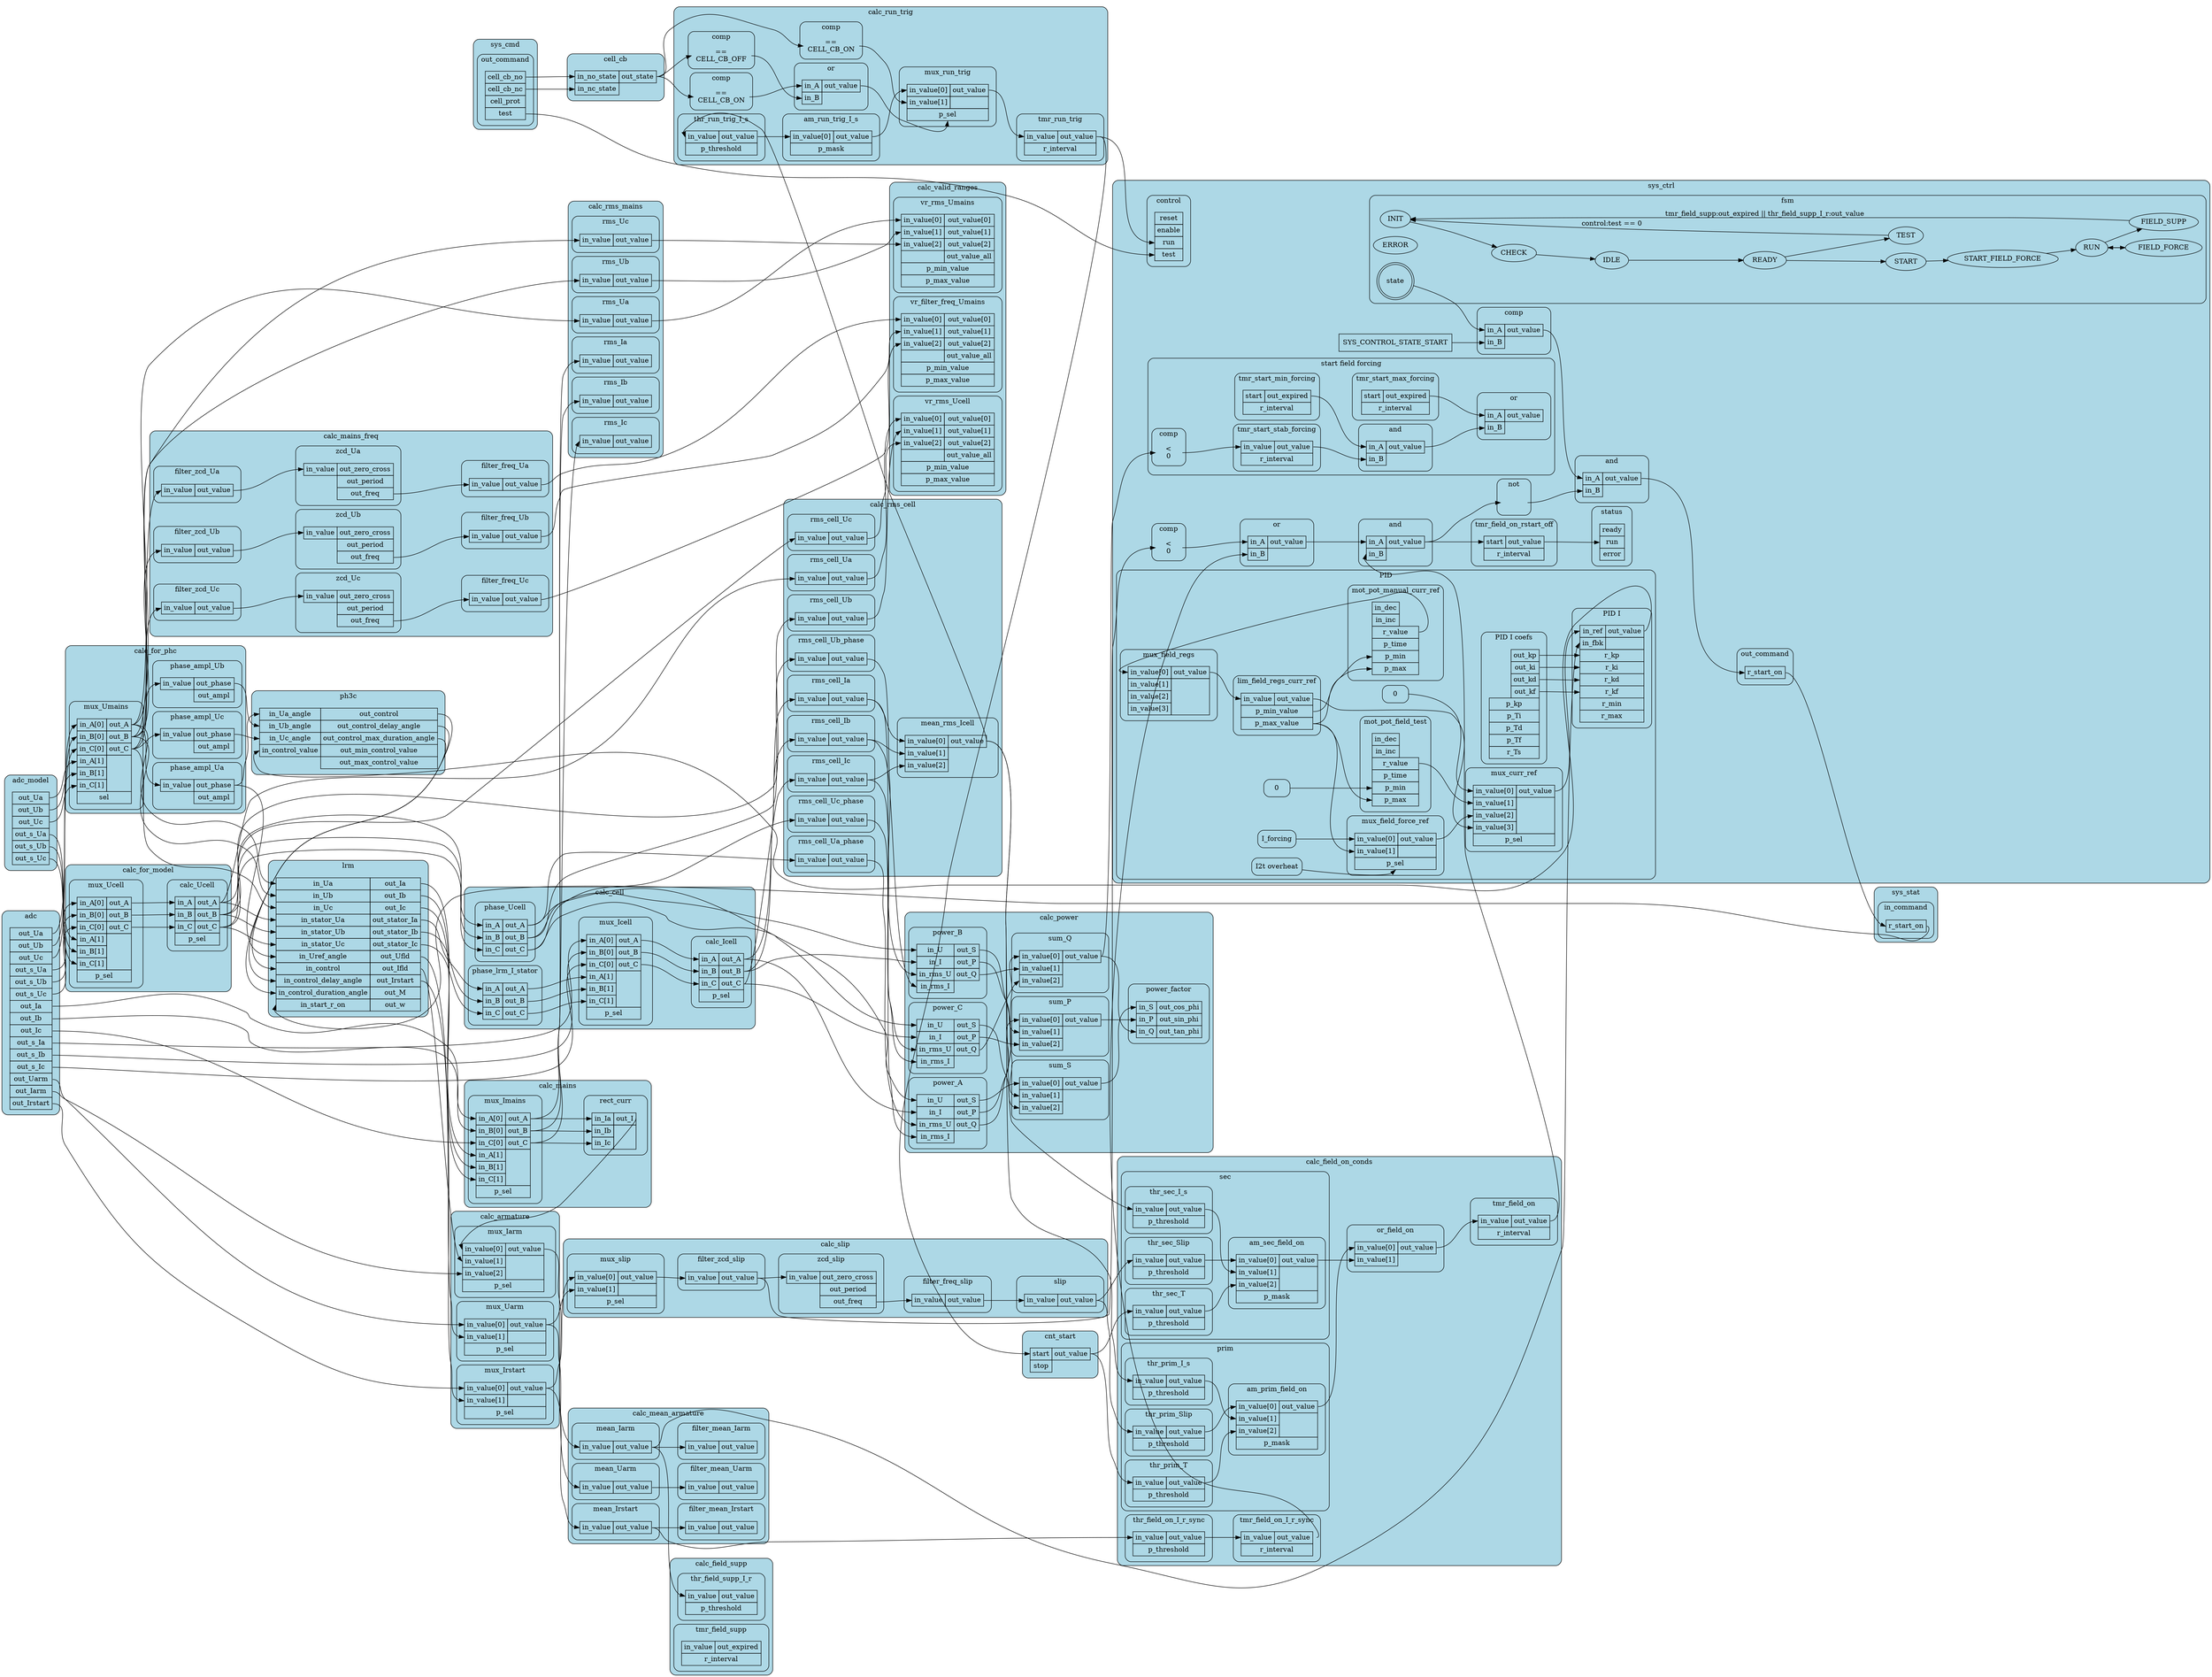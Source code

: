 digraph Main {

    rankdir = LR;
    style = "filled, rounded";
    fillcolor = lightblue;
    color = black;
    bgcolor = white;
    layout = dot;#dot;#osage;
    splines = spline;
    #cluster = false;
    #overlap = "prism";
    #pad = 0.5;
    #nodesep = 1;
    #ranksep = 2;
    packmode = "cluster";
    pack = true;
    remincross = true;
    #ratio = "auto"; #"compress";
    #size = "1,1"
    #page = "1,1"
    #concentrate = true;
    #mclimit = 5;#1.0
    #minlen = 1;
    #nslimit = 10;
    #orderint = "in"
    #remincross = false; #true
    #searchsize = 30; #30;
    #voro_margin = 0.01; #0.01
    

    node [shape=rectangle];
    edge []

    subgraph cluster_ph3c {
        label = "ph3c";
        node [shape = plaintext]
        ph3c [label = <
            <table border="0" cellborder="1" cellspacing="0" cellpadding="4">
            <tr><td port="in_Ua_angle">in_Ua_angle</td><td port="out_control">out_control</td></tr>
            <tr><td port="in_Ub_angle">in_Ub_angle</td><td port="out_control_delay_angle">out_control_delay_angle</td></tr>
            <tr><td port="in_Uc_angle">in_Uc_angle</td><td port="out_control_max_duration_angle">out_control_max_duration_angle</td></tr>
            <tr><td port="in_control_value">in_control_value</td><td port="out_min_control_value">out_min_control_value</td></tr>
            <tr><td port="" border="0"></td><td port="out_max_control_value">out_max_control_value</td></tr>
            </table>
        >];
    }

    subgraph cluster_adc {
        label = "adc";
        node [shape = plaintext];
        adc [label = <
            <table border="0" cellborder="1" cellspacing="0" cellpadding="4">
            <tr><td port="out_Ua">out_Ua</td></tr>
            <tr><td port="out_Ub">out_Ub</td></tr>
            <tr><td port="out_Uc">out_Uc</td></tr>
            <tr><td port="out_s_Ua">out_s_Ua</td></tr>
            <tr><td port="out_s_Ub">out_s_Ub</td></tr>
            <tr><td port="out_s_Uc">out_s_Uc</td></tr>
            <tr><td port="out_Ia">out_Ia</td></tr>
            <tr><td port="out_Ib">out_Ib</td></tr>
            <tr><td port="out_Ic">out_Ic</td></tr>
            <tr><td port="out_s_Ia">out_s_Ia</td></tr>
            <tr><td port="out_s_Ib">out_s_Ib</td></tr>
            <tr><td port="out_s_Ic">out_s_Ic</td></tr>
            <tr><td port="out_Uarm">out_Uarm</td></tr>
            <tr><td port="out_Iarm">out_Iarm</td></tr>
            <tr><td port="out_Irstart">out_Irstart</td></tr>
            </table>
        >];
    }

    subgraph cluster_adc_model {
        label = "adc_model";
        node [shape = plaintext];
        adc_model [label = <
            <table border="0" cellborder="1" cellspacing="0" cellpadding="4">
            <tr><td port="out_Ua">out_Ua</td></tr>
            <tr><td port="out_Ub">out_Ub</td></tr>
            <tr><td port="out_Uc">out_Uc</td></tr>
            <tr><td port="out_s_Ua">out_s_Ua</td></tr>
            <tr><td port="out_s_Ub">out_s_Ub</td></tr>
            <tr><td port="out_s_Uc">out_s_Uc</td></tr>
            </table>
        >];
    }

    subgraph cluster_lrm {
        label = "lrm";
        node [shape = plaintext];
        lrm [label = <
            <table border="0" cellborder="1" cellspacing="0" cellpadding="4">
            <tr><td port="in_Ua">in_Ua</td><td port="out_Ia">out_Ia</td></tr>
            <tr><td port="in_Ub">in_Ub</td><td port="out_Ib">out_Ib</td></tr>
            <tr><td port="in_Uc">in_Uc</td><td port="out_Ic">out_Ic</td></tr>
            <tr><td port="in_stator_Ua">in_stator_Ua</td><td port="out_stator_Ia">out_stator_Ia</td></tr>
            <tr><td port="in_stator_Ub">in_stator_Ub</td><td port="out_stator_Ib">out_stator_Ib</td></tr>
            <tr><td port="in_stator_Uc">in_stator_Uc</td><td port="out_stator_Ic">out_stator_Ic</td></tr>
            <tr><td port="in_Uref_angle">in_Uref_angle</td><td port="out_Ufld">out_Ufld</td></tr>
            <tr><td port="in_control">in_control</td><td port="out_Ifld">out_Ifld</td></tr>
            <tr><td port="in_control_delay_angle">in_control_delay_angle</td><td port="out_Irstart">out_Irstart</td></tr>
            <tr><td port="in_control_duration_angle">in_control_duration_angle</td><td port="out_M">out_M</td></tr>
            <tr><td port="in_start_r_on">in_start_r_on</td><td port="out_w">out_w</td></tr>
            </table>
        >];
    }

    subgraph cluster_for_phc{
        label = "calc_for_phc"

        subgraph cluster_mux_Umains {
            label = "mux_Umains";
            node [shape = plaintext];
            mux_Umains [label = <
                <table border="0" cellborder="1" cellspacing="0" cellpadding="4">
                <tr><td port="in_A0">in_A[0]</td><td port="out_A">out_A</td></tr>
                <tr><td port="in_B0">in_B[0]</td><td port="out_B">out_B</td></tr>
                <tr><td port="in_C0">in_C[0]</td><td port="out_C">out_C</td></tr>
                <tr><td port="in_A1">in_A[1]</td><td port="" border="1" rowspan="3"></td></tr>
                <tr><td port="in_B1">in_B[1]</td><td port="" border="0"></td></tr>
                <tr><td port="in_C1">in_C[1]</td><td port="" border="0"></td></tr>
                <tr><td port="p_sel" colspan="2">sel</td></tr>
                </table>
            >];
        }

        subgraph cluster_phase_ampl_Ua {
            label = "phase_ampl_Ua";
            node [shape = plaintext];
            phase_ampl_Ua [label = <
                <table border="0" cellborder="1" cellspacing="0" cellpadding="4">
                <tr><td port="in_value">in_value</td><td port="out_phase">out_phase</td></tr>
                <tr><td port="" border="0"></td><td port="out_ampl">out_ampl</td></tr>
                </table>
            >];
        }

        subgraph cluster_phase_ampl_Ub {
            label = "phase_ampl_Ub";
            node [shape = plaintext];
            phase_ampl_Ub [label = <
                <table border="0" cellborder="1" cellspacing="0" cellpadding="4">
                <tr><td port="in_value">in_value</td><td port="out_phase">out_phase</td></tr>
                <tr><td port="" border="0"></td><td port="out_ampl">out_ampl</td></tr>
                </table>
            >];
        }

        subgraph cluster_phase_ampl_Uc {
            label = "phase_ampl_Uc";
            node [shape = plaintext];
            phase_ampl_Uc [label = <
                <table border="0" cellborder="1" cellspacing="0" cellpadding="4">
                <tr><td port="in_value">in_value</td><td port="out_phase">out_phase</td></tr>
                <tr><td port="" border="0"></td><td port="out_ampl">out_ampl</td></tr>
                </table>
            >];
        }
    }

    subgraph cluster_calc_for_model {
        label = "calc_for_model"
        
        subgraph cluster_mux_Ucell {
            label = "mux_Ucell";
            node [shape = plaintext];
            mux_Ucell [label = <
                <table border="0" cellborder="1" cellspacing="0" cellpadding="4">
                <tr><td port="in_A0">in_A[0]</td><td port="out_A">out_A</td></tr>
                <tr><td port="in_B0">in_B[0]</td><td port="out_B">out_B</td></tr>
                <tr><td port="in_C0">in_C[0]</td><td port="out_C">out_C</td></tr>
                <tr><td port="in_A1">in_A[1]</td><td port="" border="1" rowspan="3"></td></tr>
                <tr><td port="in_B1">in_B[1]</td><td port="" border="0"></td></tr>
                <tr><td port="in_C1">in_C[1]</td><td port="" border="0"></td></tr>
                <tr><td port="p_sel" colspan="2">p_sel</td></tr>
                </table>
            >];
        }

        subgraph cluster_calc_Ucell {
            label = "calc_Ucell";
            node [shape = plaintext];
            calc_Ucell [label = <
                <table border="0" cellborder="1" cellspacing="0" cellpadding="4">
                <tr><td port="in_A">in_A</td><td port="out_A">out_A</td></tr>
                <tr><td port="in_B">in_B</td><td port="out_B">out_B</td></tr>
                <tr><td port="in_C">in_C</td><td port="out_C">out_C</td></tr>
                <tr><td port="p_sel" colspan="2">p_sel</td></tr>
                </table>
            >];
        }
    }

    subgraph cluster_calc_mains {
        label = "calc_mains"

        subgraph cluster_mux_Imains {
            label = "mux_Imains";
            node [shape = plaintext];
            mux_Imains [label = <
                <table border="0" cellborder="1" cellspacing="0" cellpadding="4">
                <tr><td port="in_A0">in_A[0]</td><td port="out_A">out_A</td></tr>
                <tr><td port="in_B0">in_B[0]</td><td port="out_B">out_B</td></tr>
                <tr><td port="in_C0">in_C[0]</td><td port="out_C">out_C</td></tr>
                <tr><td port="in_A1">in_A[1]</td><td port="" border="1" rowspan="3"></td></tr>
                <tr><td port="in_B1">in_B[1]</td><td port="" border="0"></td></tr>
                <tr><td port="in_C1">in_C[1]</td><td port="" border="0"></td></tr>
                <tr><td port="p_sel" colspan="2">p_sel</td></tr>
                </table>
            >];
        }

        subgraph cluster_rect_curr {
            label = "rect_curr";
            node [shape = plaintext];
            rect_curr [label = <
                <table border="0" cellborder="1" cellspacing="0" cellpadding="4">
                <tr><td port="in_Ia">in_Ia</td><td port="out_I">out_I</td></tr>
                <tr><td port="in_Ib">in_Ib</td><td port="" border="1" rowspan="2"></td></tr>
                <tr><td port="in_Ic">in_Ic</td><td port="" border="0"></td></tr>
                </table>
            >];
        }
    }

    subgraph cluster_calc_armature {
        label = "calc_armature"

        subgraph cluster_mux_Uarm {
            label = "mux_Uarm";
            node [shape = plaintext];
            mux_Uarm [label = <
                <table border="0" cellborder="1" cellspacing="0" cellpadding="4">
                <tr><td port="in_value0">in_value[0]</td><td port="out_value">out_value</td></tr>
                <tr><td port="in_value1">in_value[1]</td><td port="" border="1" rowspan="1"></td></tr>
                <tr><td port="p_sel" colspan="2">p_sel</td></tr>
                </table>
            >];
        }

        subgraph cluster_mux_Iarm {
            label = "mux_Iarm";
            node [shape = plaintext];
            mux_Iarm [label = <
                <table border="0" cellborder="1" cellspacing="0" cellpadding="4">
                <tr><td port="in_value0">in_value[0]</td><td port="out_value">out_value</td></tr>
                <tr><td port="in_value1">in_value[1]</td><td port="" border="1" rowspan="2"></td></tr>
                <tr><td port="in_value2">in_value[2]</td><td port="" border="0"></td></tr>
                <tr><td port="p_sel" colspan="2">p_sel</td></tr>
                </table>
            >];
        }

        subgraph cluster_mux_Irstart {
            label = "mux_Irstart";
            node [shape = plaintext];
            mux_Irstart [label = <
                <table border="0" cellborder="1" cellspacing="0" cellpadding="4">
                <tr><td port="in_value0">in_value[0]</td><td port="out_value">out_value</td></tr>
                <tr><td port="in_value1">in_value[1]</td><td port="" border="1" rowspan="1"></td></tr>
                <tr><td port="p_sel" colspan="2">p_sel</td></tr>
                </table>
            >];
        }
    }

    subgraph cluster_calc_cell {
        label = "calc_cell"

        subgraph cluster_mux_Icell {
            label = "mux_Icell";
            node [shape = plaintext];
            mux_Icell [label = <
                <table border="0" cellborder="1" cellspacing="0" cellpadding="4">
                <tr><td port="in_A0">in_A[0]</td><td port="out_A">out_A</td></tr>
                <tr><td port="in_B0">in_B[0]</td><td port="out_B">out_B</td></tr>
                <tr><td port="in_C0">in_C[0]</td><td port="out_C">out_C</td></tr>
                <tr><td port="in_A1">in_A[1]</td><td port="" border="1" rowspan="3"></td></tr>
                <tr><td port="in_B1">in_B[1]</td><td port="" border="0"></td></tr>
                <tr><td port="in_C1">in_C[1]</td><td port="" border="0"></td></tr>
                <tr><td port="p_sel" colspan="2">p_sel</td></tr>
                </table>
            >];
        }

        subgraph cluster_calc_Icell {
            label = "calc_Icell";
            node [shape = plaintext];
            calc_Icell [label = <
                <table border="0" cellborder="1" cellspacing="0" cellpadding="4">
                <tr><td port="in_A">in_A</td><td port="out_A">out_A</td></tr>
                <tr><td port="in_B">in_B</td><td port="out_B">out_B</td></tr>
                <tr><td port="in_C">in_C</td><td port="out_C">out_C</td></tr>
                <tr><td port="p_sel" colspan="2">p_sel</td></tr>
                </table>
            >];
        }

        subgraph cluster_phase_Ucell {
            label = "phase_Ucell";
            node [shape = plaintext];
            phase_Ucell [label = <
                <table border="0" cellborder="1" cellspacing="0" cellpadding="4">
                <tr><td port="in_A">in_A</td><td port="out_A">out_A</td></tr>
                <tr><td port="in_B">in_B</td><td port="out_B">out_B</td></tr>
                <tr><td port="in_C">in_C</td><td port="out_C">out_C</td></tr>
                </table>
            >];
        }

        subgraph cluster_phase_lrm_I_stator {
            label = "phase_lrm_I_stator";
            node [shape = plaintext];
            phase_lrm_I_stator [label = <
                <table border="0" cellborder="1" cellspacing="0" cellpadding="4">
                <tr><td port="in_A">in_A</td><td port="out_A">out_A</td></tr>
                <tr><td port="in_B">in_B</td><td port="out_B">out_B</td></tr>
                <tr><td port="in_C">in_C</td><td port="out_C">out_C</td></tr>
                </table>
            >];
        }
    }

    subgraph cluster_calc_mains_freq {
        label = "calc_mains_freq";

        subgraph cluster_filter_zcd_Ua {
            label = "filter_zcd_Ua";
            node [shape = plaintext];
            filter_zcd_Ua [label = <
                <table border="0" cellborder="1" cellspacing="0" cellpadding="4">
                <tr><td port="in_value">in_value</td><td port="out_value">out_value</td></tr>
                </table>
            >];
        }

        subgraph cluster_filter_zcd_Ub {
            label = "filter_zcd_Ub";
            node [shape = plaintext];
            filter_zcd_Ub [label = <
                <table border="0" cellborder="1" cellspacing="0" cellpadding="4">
                <tr><td port="in_value">in_value</td><td port="out_value">out_value</td></tr>
                </table>
            >];
        }

        subgraph cluster_filter_zcd_Uc {
            label = "filter_zcd_Uc";
            node [shape = plaintext];
            filter_zcd_Uc [label = <
                <table border="0" cellborder="1" cellspacing="0" cellpadding="4">
                <tr><td port="in_value">in_value</td><td port="out_value">out_value</td></tr>
                </table>
            >];
        }

        subgraph cluster_zcd_Ua {
            label = "zcd_Ua";
            node [shape = plaintext];
            zcd_Ua [label = <
                <table border="0" cellborder="1" cellspacing="0" cellpadding="4">
                <tr><td port="in_value">in_value</td><td port="out_zero_cross">out_zero_cross</td></tr>
                <tr><td port="" border="0"></td><td port="out_period">out_period</td></tr>
                <tr><td port="" border="0"></td><td port="out_freq">out_freq</td></tr>
                </table>
            >];
        }

        subgraph cluster_zcd_Ub {
            label = "zcd_Ub";
            node [shape = plaintext];
            zcd_Ub [label = <
                <table border="0" cellborder="1" cellspacing="0" cellpadding="4">
                <tr><td port="in_value">in_value</td><td port="out_zero_cross">out_zero_cross</td></tr>
                <tr><td port="" border="0"></td><td port="out_period">out_period</td></tr>
                <tr><td port="" border="0"></td><td port="out_freq">out_freq</td></tr>
                </table>
            >];
        }

        subgraph cluster_zcd_Uc {
            label = "zcd_Uc";
            node [shape = plaintext];
            zcd_Uc [label = <
                <table border="0" cellborder="1" cellspacing="0" cellpadding="4">
                <tr><td port="in_value">in_value</td><td port="out_zero_cross">out_zero_cross</td></tr>
                <tr><td port="" border="0"></td><td port="out_period">out_period</td></tr>
                <tr><td port="" border="0"></td><td port="out_freq">out_freq</td></tr>
                </table>
            >];
        }

        subgraph cluster_filter_freq_Ua {
            label = "filter_freq_Ua";
            node [shape = plaintext];
            filter_freq_Ua [label = <
                <table border="0" cellborder="1" cellspacing="0" cellpadding="4">
                <tr><td port="in_value">in_value</td><td port="out_value">out_value</td></tr>
                </table>
            >];
        }

        subgraph cluster_filter_freq_Ub {
            label = "filter_freq_Ub";
            node [shape = plaintext];
            filter_freq_Ub [label = <
                <table border="0" cellborder="1" cellspacing="0" cellpadding="4">
                <tr><td port="in_value">in_value</td><td port="out_value">out_value</td></tr>
                </table>
            >];
        }

        subgraph cluster_filter_freq_Uc {
            label = "filter_freq_Uc";
            node [shape = plaintext];
            filter_freq_Uc [label = <
                <table border="0" cellborder="1" cellspacing="0" cellpadding="4">
                <tr><td port="in_value">in_value</td><td port="out_value">out_value</td></tr>
                </table>
            >];
        }
    }

    subgraph cluster_calc_slip {
        label = "calc_slip";

        subgraph cluster_mux_slip {
            label = "mux_slip";
            node [shape = plaintext];
            mux_slip [label = <
                <table border="0" cellborder="1" cellspacing="0" cellpadding="4">
                <tr><td port="in_value0">in_value[0]</td><td port="out_value">out_value</td></tr>
                <tr><td port="in_value1">in_value[1]</td><td port="" border="1" rowspan="1"></td></tr>
                <tr><td port="p_sel" colspan="2">p_sel</td></tr>
                </table>
            >];
        }

        subgraph cluster_filter_zcd_slip {
            label = "filter_zcd_slip";
            node [shape = plaintext];
            filter_zcd_slip [label = <
                <table border="0" cellborder="1" cellspacing="0" cellpadding="4">
                <tr><td port="in_value">in_value</td><td port="out_value">out_value</td></tr>
                </table>
            >];
        }

        subgraph cluster_zcd_slip {
            label = "zcd_slip";
            node [shape = plaintext];
            zcd_slip [label = <
                <table border="0" cellborder="1" cellspacing="0" cellpadding="4">
                <tr><td port="in_value">in_value</td><td port="out_zero_cross">out_zero_cross</td></tr>
                <tr><td port="" border="0"></td><td port="out_period">out_period</td></tr>
                <tr><td port="" border="0"></td><td port="out_freq">out_freq</td></tr>
                </table>
            >];
        }

        subgraph cluster_filter_freq_slip {
            label = "filter_freq_slip";
            node [shape = plaintext];
            filter_freq_slip [label = <
                <table border="0" cellborder="1" cellspacing="0" cellpadding="4">
                <tr><td port="in_value">in_value</td><td port="out_value">out_value</td></tr>
                </table>
            >];
        }

        subgraph cluster_slip {
            label = "slip";
            node [shape = plaintext];
            slip [label = <
                <table border="0" cellborder="1" cellspacing="0" cellpadding="4">
                <tr><td port="in_value">in_value</td><td port="out_value">out_value</td></tr>
                </table>
            >];
        }
    }

    
    subgraph cluster_calc_rms_mains{
        label = "calc_rms_mains";

        subgraph cluster_rms_Ua {
            label = "rms_Ua";
            node [shape = plaintext];
            rms_Ua [label = <
                <table border="0" cellborder="1" cellspacing="0" cellpadding="4">
                <tr><td port="in_value">in_value</td><td port="out_value">out_value</td></tr>
                </table>
            >];
        }

        subgraph cluster_rms_Ub {
            label = "rms_Ub";
            node [shape = plaintext];
            rms_Ub [label = <
                <table border="0" cellborder="1" cellspacing="0" cellpadding="4">
                <tr><td port="in_value">in_value</td><td port="out_value">out_value</td></tr>
                </table>
            >];
        }

        subgraph cluster_rms_Uc {
            label = "rms_Uc";
            node [shape = plaintext];
            rms_Uc [label = <
                <table border="0" cellborder="1" cellspacing="0" cellpadding="4">
                <tr><td port="in_value">in_value</td><td port="out_value">out_value</td></tr>
                </table>
            >];
        }

        subgraph cluster_rms_Ia {
            label = "rms_Ia";
            node [shape = plaintext];
            rms_Ia [label = <
                <table border="0" cellborder="1" cellspacing="0" cellpadding="4">
                <tr><td port="in_value">in_value</td><td port="out_value">out_value</td></tr>
                </table>
            >];
        }

        subgraph cluster_rms_Ib {
            label = "rms_Ib";
            node [shape = plaintext];
            rms_Ib [label = <
                <table border="0" cellborder="1" cellspacing="0" cellpadding="4">
                <tr><td port="in_value">in_value</td><td port="out_value">out_value</td></tr>
                </table>
            >];
        }

        subgraph cluster_rms_Ic {
            label = "rms_Ic";
            node [shape = plaintext];
            rms_Ic [label = <
                <table border="0" cellborder="1" cellspacing="0" cellpadding="4">
                <tr><td port="in_value">in_value</td><td port="out_value">out_value</td></tr>
                </table>
            >];
        }
    }


    subgraph cluster_calc_rms_cell {
        label = "calc_rms_cell";

        subgraph cluster_rms_cell_Ua {
            label = "rms_cell_Ua";
            node [shape = plaintext];
            rms_cell_Ua [label = <
                <table border="0" cellborder="1" cellspacing="0" cellpadding="4">
                <tr><td port="in_value">in_value</td><td port="out_value">out_value</td></tr>
                </table>
            >];
        }

        subgraph cluster_rms_cell_Ub {
            label = "rms_cell_Ub";
            node [shape = plaintext];
            rms_cell_Ub [label = <
                <table border="0" cellborder="1" cellspacing="0" cellpadding="4">
                <tr><td port="in_value">in_value</td><td port="out_value">out_value</td></tr>
                </table>
            >];
        }

        subgraph cluster_rms_cell_Uc {
            label = "rms_cell_Uc";
            node [shape = plaintext];
            rms_cell_Uc [label = <
                <table border="0" cellborder="1" cellspacing="0" cellpadding="4">
                <tr><td port="in_value">in_value</td><td port="out_value">out_value</td></tr>
                </table>
            >];
        }

        subgraph cluster_rms_cell_Ua_phase {
            label = "rms_cell_Ua_phase";
            node [shape = plaintext];
            rms_cell_Ua_phase [label = <
                <table border="0" cellborder="1" cellspacing="0" cellpadding="4">
                <tr><td port="in_value">in_value</td><td port="out_value">out_value</td></tr>
                </table>
            >];
        }

        subgraph cluster_rms_cell_Ub_phase {
            label = "rms_cell_Ub_phase";
            node [shape = plaintext];
            rms_cell_Ub_phase [label = <
                <table border="0" cellborder="1" cellspacing="0" cellpadding="4">
                <tr><td port="in_value">in_value</td><td port="out_value">out_value</td></tr>
                </table>
            >];
        }

        subgraph cluster_rms_cell_Uc_phase {
            label = "rms_cell_Uc_phase";
            node [shape = plaintext];
            rms_cell_Uc_phase [label = <
                <table border="0" cellborder="1" cellspacing="0" cellpadding="4">
                <tr><td port="in_value">in_value</td><td port="out_value">out_value</td></tr>
                </table>
            >];
        }

        subgraph cluster_rms_cell_Ia {
            label = "rms_cell_Ia";
            node [shape = plaintext];
            rms_cell_Ia [label = <
                <table border="0" cellborder="1" cellspacing="0" cellpadding="4">
                <tr><td port="in_value">in_value</td><td port="out_value">out_value</td></tr>
                </table>
            >];
        }

        subgraph cluster_rms_cell_Ib {
            label = "rms_cell_Ib";
            node [shape = plaintext];
            rms_cell_Ib [label = <
                <table border="0" cellborder="1" cellspacing="0" cellpadding="4">
                <tr><td port="in_value">in_value</td><td port="out_value">out_value</td></tr>
                </table>
            >];
        }

        subgraph cluster_rms_cell_Ic {
            label = "rms_cell_Ic";
            node [shape = plaintext];
            rms_cell_Ic [label = <
                <table border="0" cellborder="1" cellspacing="0" cellpadding="4">
                <tr><td port="in_value">in_value</td><td port="out_value">out_value</td></tr>
                </table>
            >];
        }

        subgraph cluster_mean_rms_Icell {
            label = "mean_rms_Icell";
            node [shape = plaintext];
            mean_rms_Icell [label = <
                <table border="0" cellborder="1" cellspacing="0" cellpadding="4">
                <tr><td port="in_value0">in_value[0]</td><td port="out_value">out_value</td></tr>
                <tr><td port="in_value1">in_value[1]</td><td port="" border="0" rowspan="2"></td></tr>
                <tr><td port="in_value2">in_value[2]</td><td port="" border="0"></td></tr>
                </table>
            >];
        }
    }


    subgraph cluster_calc_mean_armature {
        label = "calc_mean_armature";

        subgraph cluster_mean_Iarm {
            label = "mean_Iarm";
            node [shape = plaintext];
            mean_Iarm [label = <
                <table border="0" cellborder="1" cellspacing="0" cellpadding="4">
                <tr><td port="in_value">in_value</td><td port="out_value">out_value</td></tr>
                </table>
            >];
        }

        subgraph cluster_filter_mean_Iarm {
            label = "filter_mean_Iarm";
            node [shape = plaintext];
            filter_mean_Iarm [label = <
                <table border="0" cellborder="1" cellspacing="0" cellpadding="4">
                <tr><td port="in_value">in_value</td><td port="out_value">out_value</td></tr>
                </table>
            >];
        }

        subgraph cluster_mean_Uarm {
            label = "mean_Uarm";
            node [shape = plaintext];
            mean_Uarm [label = <
                <table border="0" cellborder="1" cellspacing="0" cellpadding="4">
                <tr><td port="in_value">in_value</td><td port="out_value">out_value</td></tr>
                </table>
            >];
        }

        subgraph cluster_filter_mean_Uarm {
            label = "filter_mean_Uarm";
            node [shape = plaintext];
            filter_mean_Uarm [label = <
                <table border="0" cellborder="1" cellspacing="0" cellpadding="4">
                <tr><td port="in_value">in_value</td><td port="out_value">out_value</td></tr>
                </table>
            >];
        }

        subgraph cluster_mean_Irstart {
            label = "mean_Irstart";
            node [shape = plaintext];
            mean_Irstart [label = <
                <table border="0" cellborder="1" cellspacing="0" cellpadding="4">
                <tr><td port="in_value">in_value</td><td port="out_value">out_value</td></tr>
                </table>
            >];
        }

        subgraph cluster_filter_mean_Irstart {
            label = "filter_mean_Irstart";
            node [shape = plaintext];
            filter_mean_Irstart [label = <
                <table border="0" cellborder="1" cellspacing="0" cellpadding="4">
                <tr><td port="in_value">in_value</td><td port="out_value">out_value</td></tr>
                </table>
            >];
        }
    }


    subgraph cluster_calc_power {
        label = "calc_power";

        subgraph cluster_power_A {
            label = "power_A";
            node [shape = plaintext];
            power_A [label = <
                <table border="0" cellborder="1" cellspacing="0" cellpadding="4">
                <tr><td port="in_U">in_U</td><td port="out_S">out_S</td></tr>
                <tr><td port="in_I">in_I</td><td port="out_P">out_P</td></tr>
                <tr><td port="in_rms_U">in_rms_U</td><td port="out_Q">out_Q</td></tr>
                <tr><td port="in_rms_I">in_rms_I</td><td port="" border="0"></td></tr>
                </table>
            >];
        }

        subgraph cluster_power_B {
            label = "power_B";
            node [shape = plaintext];
            power_B [label = <
                <table border="0" cellborder="1" cellspacing="0" cellpadding="4">
                <tr><td port="in_U">in_U</td><td port="out_S">out_S</td></tr>
                <tr><td port="in_I">in_I</td><td port="out_P">out_P</td></tr>
                <tr><td port="in_rms_U">in_rms_U</td><td port="out_Q">out_Q</td></tr>
                <tr><td port="in_rms_I">in_rms_I</td><td port="" border="0"></td></tr>
                </table>
            >];
        }

        subgraph cluster_power_C {
            label = "power_C";
            node [shape = plaintext];
            power_C [label = <
                <table border="0" cellborder="1" cellspacing="0" cellpadding="4">
                <tr><td port="in_U">in_U</td><td port="out_S">out_S</td></tr>
                <tr><td port="in_I">in_I</td><td port="out_P">out_P</td></tr>
                <tr><td port="in_rms_U">in_rms_U</td><td port="out_Q">out_Q</td></tr>
                <tr><td port="in_rms_I">in_rms_I</td><td port="" border="0"></td></tr>
                </table>
            >];
        }

        subgraph cluster_sum_S {
            label = "sum_S";
            node [shape = plaintext];
            sum_S [label = <
                <table border="0" cellborder="1" cellspacing="0" cellpadding="4">
                <tr><td port="in_value0">in_value[0]</td><td port="out_value">out_value</td></tr>
                <tr><td port="in_value1">in_value[1]</td></tr>
                <tr><td port="in_value2">in_value[2]</td></tr>
                </table>
            >];
        }

        subgraph cluster_sum_P {
            label = "sum_P";
            node [shape = plaintext];
            sum_P [label = <
                <table border="0" cellborder="1" cellspacing="0" cellpadding="4">
                <tr><td port="in_value0">in_value[0]</td><td port="out_value">out_value</td></tr>
                <tr><td port="in_value1">in_value[1]</td></tr>
                <tr><td port="in_value2">in_value[2]</td></tr>
                </table>
            >];
        }

        subgraph cluster_sum_Q {
            label = "sum_Q";
            node [shape = plaintext];
            sum_Q [label = <
                <table border="0" cellborder="1" cellspacing="0" cellpadding="4">
                <tr><td port="in_value0">in_value[0]</td><td port="out_value">out_value</td></tr>
                <tr><td port="in_value1">in_value[1]</td></tr>
                <tr><td port="in_value2">in_value[2]</td></tr>
                </table>
            >];
        }

        subgraph cluster_power_factor {
            label = "power_factor";
            node [shape = plaintext];
            power_factor [label = <
                <table border="0" cellborder="1" cellspacing="0" cellpadding="4">
                <tr><td port="in_S">in_S</td><td port="out_cos_phi">out_cos_phi</td></tr>
                <tr><td port="in_P">in_P</td><td port="out_sin_phi">out_sin_phi</td></tr>
                <tr><td port="in_Q">in_Q</td><td port="out_tan_phi">out_tan_phi</td></tr>
                </table>
            >];
        }
    }


    subgraph cluster_calc_valid_ranges{
        label = "calc_valid_ranges";

        subgraph cluster_vr_rms_Umains {
            label = "vr_rms_Umains";
            node [shape = plaintext];
            vr_rms_Umains [label = <
                <table border="0" cellborder="1" cellspacing="0" cellpadding="4">
                <tr><td port="in_value0">in_value[0]</td><td port="out_value0">out_value[0]</td></tr>
                <tr><td port="in_value1">in_value[1]</td><td port="out_value1">out_value[1]</td></tr>
                <tr><td port="in_value2">in_value[2]</td><td port="out_value2">out_value[2]</td></tr>
                <tr><td port=""></td><td port="out_value_all">out_value_all</td></tr>
                <tr><td port="p_min_value" colspan="2">p_min_value</td></tr>
                <tr><td port="p_max_value" colspan="2">p_max_value</td></tr>
                </table>
            >];
        }
            
        subgraph cluster_vr_filter_freq_Umains {
            label = "vr_filter_freq_Umains";
            node [shape = plaintext];
            vr_filter_freq_Umains [label = <
                <table border="0" cellborder="1" cellspacing="0" cellpadding="4">
                <tr><td port="in_value0">in_value[0]</td><td port="out_value0">out_value[0]</td></tr>
                <tr><td port="in_value1">in_value[1]</td><td port="out_value1">out_value[1]</td></tr>
                <tr><td port="in_value2">in_value[2]</td><td port="out_value2">out_value[2]</td></tr>
                <tr><td port=""></td><td port="out_value_all">out_value_all</td></tr>
                <tr><td port="p_min_value" colspan="2">p_min_value</td></tr>
                <tr><td port="p_max_value" colspan="2">p_max_value</td></tr>
                </table>
            >];
        }

        subgraph cluster_vr_rms_Ucell {
            label = "vr_rms_Ucell";
            node [shape = plaintext];
            vr_rms_Ucell [label = <
                <table border="0" cellborder="1" cellspacing="0" cellpadding="4">
                <tr><td port="in_value0">in_value[0]</td><td port="out_value0">out_value[0]</td></tr>
                <tr><td port="in_value1">in_value[1]</td><td port="out_value1">out_value[1]</td></tr>
                <tr><td port="in_value2">in_value[2]</td><td port="out_value2">out_value[2]</td></tr>
                <tr><td port=""></td><td port="out_value_all">out_value_all</td></tr>
                <tr><td port="p_min_value" colspan="2">p_min_value</td></tr>
                <tr><td port="p_max_value" colspan="2">p_max_value</td></tr>
                </table>
            >];
        }
    }


    subgraph cluster_cell_cb {
        label = "cell_cb";
        node [shape = plaintext];
        cell_cb [label = <
            <table border="0" cellborder="1" cellspacing="0" cellpadding="4">
            <tr><td port="in_no_state">in_no_state</td><td port="out_state">out_state</td></tr>
            <tr><td port="in_nc_state">in_nc_state</td><td port="" border="0"></td></tr>
            </table>
        >];
    }


    subgraph cluster_cnt_start {
        label = "cnt_start";
        node [shape = plaintext];
        cnt_start [label = <
            <table border="0" cellborder="1" cellspacing="0" cellpadding="4">
            <tr><td port="start">start</td><td port="out_value">out_value</td></tr>
            <tr><td port="stop">stop</td><td port="" border="0"></td></tr>
            </table>
        >];
    }


    subgraph cluster_calc_run_trig {
        label = "calc_run_trig";

        subgraph cluster_thr_run_trig_I_s {
            label = "thr_run_trig_I_s";
            node [shape = plaintext];
            thr_run_trig_I_s [label = <
                <table border="0" cellborder="1" cellspacing="0" cellpadding="4">
                <tr><td port="in_value">in_value</td><td port="out_value">out_value</td></tr>
                <tr><td port="p_threshold" colspan="2">p_threshold</td></tr>
                </table>
            >];
        }

        subgraph cluster_am_run_trig_I_s {
            label = "am_run_trig_I_s";
            node [shape = plaintext];
            am_run_trig_I_s [label = <
                <table border="0" cellborder="1" cellspacing="0" cellpadding="4">
                <tr><td port="in_value0">in_value[0]</td><td port="out_value">out_value</td></tr>
                <tr><td port="p_mask" colspan="2">p_mask</td></tr>
                </table>
            >];
        }

        subgraph cluster_run_trig_val1_comp_cell_cb_on {
            label = "comp";
            node [shape = plaintext];
            run_trig_val1_comp_cell_cb_on [label = "==\nCELL_CB_ON"];
        }

        subgraph cluster_run_trig_sel_comp_cell_cb_on {
            label = "comp";
            node [shape = plaintext];
            run_trig_sel_comp_cell_cb_on [label = "==\nCELL_CB_ON"];
        }

        subgraph cluster_run_trig_sel_comp_cell_cb_off {
            label = "comp";
            node [shape = plaintext];
            run_trig_sel_comp_cell_cb_off [label = "==\nCELL_CB_OFF"];
        }

        subgraph cluster_run_trig_sel_or {
            label = "or";
            node [shape = plaintext];
            run_trig_sel_or [label = <
                <table border="0" cellborder="1" cellspacing="0" cellpadding="4">
                <tr><td port="in_A">in_A</td><td port="out_value">out_value</td></tr>
                <tr><td port="in_B">in_B</td><td port="" border="0"></td></tr>
                <!--<tr><td port="" colspan="2">sel</td></tr>-->
                </table>
            >];
        }

        subgraph cluster_mux_run_trig {
            label = "mux_run_trig";
            node [shape = plaintext];
            mux_run_trig [label = <
                <table border="0" cellborder="1" cellspacing="0" cellpadding="4">
                <tr><td port="in_value0">in_value[0]</td><td port="out_value">out_value</td></tr>
                <tr><td port="in_value1">in_value[1]</td><td port="" border="1" rowspan="1"></td></tr>
                <tr><td port="p_sel" colspan="2">p_sel</td></tr>
                </table>
            >];
        }

        subgraph cluster_tmr_run_trig {
            label = "tmr_run_trig";
            node [shape = plaintext];
            tmr_run_trig [label = <
                <table border="0" cellborder="1" cellspacing="0" cellpadding="4">
                <tr><td port="in_value">in_value</td><td port="out_value">out_value</td></tr>
                <tr><td port="r_interval" colspan="2">r_interval</td></tr>
                </table>
            >];
        }
    }

    
    subgraph cluster_calc_field_on_conds {
        label = "calc_field_on_conds";


        subgraph cluster_prim_cond {
            label = "prim";

            subgraph cluster_thr_prim_Slip {
                label = "thr_prim_Slip";
                node [shape = plaintext];
                thr_prim_Slip [label = <
                    <table border="0" cellborder="1" cellspacing="0" cellpadding="4">
                    <tr><td port="in_value">in_value</td><td port="out_value">out_value</td></tr>
                    <tr><td port="p_threshold" colspan="2">p_threshold</td></tr>
                    </table>
                >];
            }

            subgraph cluster_thr_prim_I_s {
                label = "thr_prim_I_s";
                node [shape = plaintext];
                thr_prim_I_s [label = <
                    <table border="0" cellborder="1" cellspacing="0" cellpadding="4">
                    <tr><td port="in_value">in_value</td><td port="out_value">out_value</td></tr>
                    <tr><td port="p_threshold" colspan="2">p_threshold</td></tr>
                    </table>
                >];
            }

            subgraph cluster_thr_prim_T {
                label = "thr_prim_T";
                node [shape = plaintext];
                thr_prim_T [label = <
                    <table border="0" cellborder="1" cellspacing="0" cellpadding="4">
                    <tr><td port="in_value">in_value</td><td port="out_value">out_value</td></tr>
                    <tr><td port="p_threshold" colspan="2">p_threshold</td></tr>
                    </table>
                >];
            }

            subgraph cluster_am_prim_field_on {
                label = "am_prim_field_on";
                node [shape = plaintext];
                am_prim_field_on [label = <
                    <table border="0" cellborder="1" cellspacing="0" cellpadding="4">
                    <tr><td port="in_value0">in_value[0]</td><td port="out_value">out_value</td></tr>
                    <tr><td port="in_value1">in_value[1]</td><td port="" rowspan="2"></td></tr>
                    <tr><td port="in_value2">in_value[2]</td></tr>
                    <tr><td port="p_mask" colspan="2">p_mask</td></tr>
                    </table>
                >];
            }
        }

        
        subgraph cluster_sec_cond {
            label = "sec";

            subgraph cluster_thr_sec_Slip {
                label = "thr_sec_Slip";
                node [shape = plaintext];
                thr_sec_Slip [label = <
                    <table border="0" cellborder="1" cellspacing="0" cellpadding="4">
                    <tr><td port="in_value">in_value</td><td port="out_value">out_value</td></tr>
                    <tr><td port="p_threshold" colspan="2">p_threshold</td></tr>
                    </table>
                >];
            }

            subgraph cluster_thr_sec_I_s {
                label = "thr_sec_I_s";
                node [shape = plaintext];
                thr_sec_I_s [label = <
                    <table border="0" cellborder="1" cellspacing="0" cellpadding="4">
                    <tr><td port="in_value">in_value</td><td port="out_value">out_value</td></tr>
                    <tr><td port="p_threshold" colspan="2">p_threshold</td></tr>
                    </table>
                >];
            }

            subgraph cluster_thr_sec_T {
                label = "thr_sec_T";
                node [shape = plaintext];
                thr_sec_T [label = <
                    <table border="0" cellborder="1" cellspacing="0" cellpadding="4">
                    <tr><td port="in_value">in_value</td><td port="out_value">out_value</td></tr>
                    <tr><td port="p_threshold" colspan="2">p_threshold</td></tr>
                    </table>
                >];
            }

            subgraph cluster_am_sec_field_on {
                label = "am_sec_field_on";
                node [shape = plaintext];
                am_sec_field_on [label = <
                    <table border="0" cellborder="1" cellspacing="0" cellpadding="4">
                    <tr><td port="in_value0">in_value[0]</td><td port="out_value">out_value</td></tr>
                    <tr><td port="in_value1">in_value[1]</td><td port="" rowspan="2"></td></tr>
                    <tr><td port="in_value2">in_value[2]</td></tr>
                    <tr><td port="p_mask" colspan="2">p_mask</td></tr>
                    </table>
                >];
            }
        }

        subgraph cluster_or_field_on {
            label = "or_field_on";
            node [shape = plaintext];
            or_field_on [label = <
                <table border="0" cellborder="1" cellspacing="0" cellpadding="4">
                <tr><td port="in_value0">in_value[0]</td><td port="out_value">out_value</td></tr>
                <tr><td port="in_value1">in_value[1]</td><td port="" border="0"></td></tr>
                </table>
            >];
        }

        subgraph cluster_tmr_field_on {
            label = "tmr_field_on";
            node [shape = plaintext];
            tmr_field_on [label = <
                <table border="0" cellborder="1" cellspacing="0" cellpadding="4">
                <tr><td port="in_value">in_value</td><td port="out_value">out_value</td></tr>
                <tr><td port="r_interval" colspan="2">r_interval</td></tr>
                </table>
            >];
        }
        
        subgraph cluster_thr_field_on_I_r_sync {
            label = "thr_field_on_I_r_sync";
            node [shape = plaintext];
            thr_field_on_I_r_sync [label = <
                <table border="0" cellborder="1" cellspacing="0" cellpadding="4">
                <tr><td port="in_value">in_value</td><td port="out_value">out_value</td></tr>
                <tr><td port="p_threshold" colspan="2">p_threshold</td></tr>
                </table>
            >];
        }

        subgraph cluster_tmr_field_on_I_r_sync {
            label = "tmr_field_on_I_r_sync";
            node [shape = plaintext];
            tmr_field_on_I_r_sync [label = <
                <table border="0" cellborder="1" cellspacing="0" cellpadding="4">
                <tr><td port="in_value">in_value</td><td port="out_value">out_value</td></tr>
                <tr><td port="r_interval" colspan="2">r_interval</td></tr>
                </table>
            >];
        }
    }

    subgraph cluster_calc_field_supp {
        label = "calc_field_supp";

        subgraph cluster_thr_field_supp_I_r {
            label = "thr_field_supp_I_r";
            node [shape = plaintext];
            thr_field_supp_I_r [label = <
                <table border="0" cellborder="1" cellspacing="0" cellpadding="4">
                <tr><td port="in_value">in_value</td><td port="out_value">out_value</td></tr>
                <tr><td port="p_threshold" colspan="2">p_threshold</td></tr>
                </table>
            >];
        }

        subgraph cluster_tmr_field_supp {
            label = "tmr_field_supp";
            node [shape = plaintext];
            tmr_field_supp [label = <
                <table border="0" cellborder="1" cellspacing="0" cellpadding="4">
                <tr><td port="in_value">in_value</td><td port="out_expired">out_expired</td></tr>
                <tr><td port="r_interval" colspan="2">r_interval</td></tr>
                </table>
            >];
        }
    }

    subgraph cluster_sys_stat {
        label = "sys_stat";

        subgraph cluster_sys_stat_in_command {
            label = "in_command";

            node [shape = plaintext];
            sys_stat_in_command [label = <
                <table border="0" cellborder="1" cellspacing="0" cellpadding="4">
                <tr><td port="r_start_on">r_start_on</td></tr>
                <!--<tr><td port="r_start_off">r_start_off</td></tr>-->
                </table>
            >];
        }
    }

    subgraph cluster_sys_cmd {
        label = "sys_cmd";

        subgraph cluster_sys_cmd_out_command {
            label = "out_command";

            node [shape = plaintext];
            sys_cmd_out_command [label = <
                <table border="0" cellborder="1" cellspacing="0" cellpadding="4">
                <tr><td port="cell_cb_no">cell_cb_no</td></tr>
                <tr><td port="cell_cb_nc">cell_cb_nc</td></tr>
                <tr><td port="cell_prot">cell_prot</td></tr>
                <tr><td port="test">test</td></tr>
                </table>
            >];
        }
    }

    subgraph cluster_sys_ctrl {
        label = "sys_ctrl";

        subgraph cluster_sys_ctrl_fsm {
            label = "fsm";
            node [shape = ellipse];
            sys_ctrl_state_init [label = "INIT"]; #SYS_CONTROL_STATE_
            sys_ctrl_state_check [label = "CHECK"];
            sys_ctrl_state_idle [label = "IDLE"];
            sys_ctrl_state_ready [label = "READY"];
            sys_ctrl_state_test [label = "TEST"];
            sys_ctrl_state_start [label = "START"];
            sys_ctrl_state_start_field_force [label = "START_FIELD_FORCE"];
            sys_ctrl_state_run [label = "RUN"];
            sys_ctrl_state_field_force [label = "FIELD_FORCE"];
            sys_ctrl_state_field_supp [label = "FIELD_SUPP"];
            sys_ctrl_state_error [label = "ERROR"];

            sys_ctrl_fsm_state [label = "state" shape = "doublecircle"];
        }

        // subgraph cluster_sys_ctrl_status1 {
        //     label = "status";

        //     node [shape = plaintext];
        //     sys_ctrl_status1 [label = <
        //         <table border="0" cellborder="1" cellspacing="0" cellpadding="4">
        //         <tr><td port="ready">ready</td></tr>
        //         <tr><td port="run">run</td></tr>
        //         <tr><td port="error">error</td></tr>
        //         </table>
        //     >];
        // }

        subgraph cluster_sys_ctrl_control {
            label = "control";

            node [shape = plaintext];
            sys_ctrl_control [label = <
                <table border="0" cellborder="1" cellspacing="0" cellpadding="4">
                <tr><td port="reset">reset</td></tr>
                <tr><td port="enable">enable</td></tr>
                <tr><td port="run">run</td></tr>
                <tr><td port="test">test</td></tr>
                </table>
            >];
        }

        subgraph cluster_sys_ctrl_out_command {
            label = "out_command";

            node [shape = plaintext];
            sys_ctrl_out_command [label = <
                <table border="0" cellborder="1" cellspacing="0" cellpadding="4">
                <tr><td port="r_start_on">r_start_on</td></tr>
                </table>
            >];
        }

        subgraph cluster_sys_ctrl_status {
            label = "status";

            node [shape = plaintext];
            sys_ctrl_status [label = <
                <table border="0" cellborder="1" cellspacing="0" cellpadding="4">
                <tr><td port="ready">ready</td></tr>
                <tr><td port="run">run</td></tr>
                <tr><td port="error">error</td></tr>
                </table>
            >];
        }
        
        subgraph cluster_thr_value_for_slip_lt_zero {
            label = "comp";
            node [shape = plaintext];
            thr_value_for_slip_lt_zero [label = "<\n0"];
        }

        subgraph cluster_or_value_slip_lt_zero_I_r_sync {
            label = "or";
            node [shape = plaintext];
            or_value_slip_lt_zero_I_r_sync [label = <
                <table border="0" cellborder="1" cellspacing="0" cellpadding="4">
                <tr><td port="in_A">in_A</td><td port="out_value">out_value</td></tr>
                <tr><td port="in_B">in_B</td><td port="" border="0"></td></tr>
                </table>
            >];
        }

        subgraph cluster_and_ready_to_exc {
            label = "and";
            node [shape = plaintext];
            and_ready_to_exc [label = <
                <table border="0" cellborder="1" cellspacing="0" cellpadding="4">
                <tr><td port="in_A">in_A</td><td port="out_value">out_value</td></tr>
                <tr><td port="in_B">in_B</td><td port="" border="0"></td></tr>
                </table>
            >];
        }
        
        subgraph cluster_not_ready_to_exc {
            label = "not";
            node [shape = plaintext];
            not_ready_to_exc [label = ""];
        }
        
        subgraph cluster_and_rstart_on {
            label = "and";
            node [shape = plaintext];
            and_rstart_on  [label = <
                <table border="0" cellborder="1" cellspacing="0" cellpadding="4">
                <tr><td port="in_A">in_A</td><td port="out_value">out_value</td></tr>
                <tr><td port="in_B">in_B</td><td port="" border="0"></td></tr>
                </table>
            >];
        }
        
        cmp_ctrl_state_is_start_in_B_value [label="SYS_CONTROL_STATE_START"];

        subgraph cluster_cmp_ctrl_state_is_start {
            label = "comp";
            node [shape = plaintext];
            cmp_ctrl_state_is_start [label = <
                <table border="0" cellborder="1" cellspacing="0" cellpadding="4">
                <tr><td port="in_A">in_A</td><td port="out_value">out_value</td></tr>
                <tr><td port="in_B">in_B</td><td port="" border="0"></td></tr>
                </table>
            >];
        }

        subgraph cluster_tmr_field_on_rstart_off {
            label = "tmr_field_on_rstart_off";
            node [shape = plaintext];
            tmr_field_on_rstart_off [label = <
                <table border="0" cellborder="1" cellspacing="0" cellpadding="4">
                <tr><td port="start">start</td><td port="out_value">out_value</td></tr>
                <tr><td port="r_interval" colspan="2">r_interval</td></tr>
                </table>
            >];
        }

        subgraph cluster_start_field_forcing {
            label = "start field forcing";
            

            subgraph cluster_tmr_start_min_forcing {
                label = "tmr_start_min_forcing";
                node [shape = plaintext];
                tmr_start_min_forcing [label = <
                    <table border="0" cellborder="1" cellspacing="0" cellpadding="4">
                    <tr><td port="start">start</td><td port="out_expired">out_expired</td></tr>
                    <tr><td port="r_interval" colspan="2">r_interval</td></tr>
                    </table>
                >];
            }

            subgraph cluster_tmr_start_max_forcing {
                label = "tmr_start_max_forcing";
                node [shape = plaintext];
                tmr_start_max_forcing [label = <
                    <table border="0" cellborder="1" cellspacing="0" cellpadding="4">
                    <tr><td port="start">start</td><td port="out_expired">out_expired</td></tr>
                    <tr><td port="r_interval" colspan="2">r_interval</td></tr>
                    </table>
                >];
            }

            subgraph cluster_tmr_start_stab_forcing {
                label = "tmr_start_stab_forcing";
                node [shape = plaintext];
                tmr_start_stab_forcing [label = <
                    <table border="0" cellborder="1" cellspacing="0" cellpadding="4">
                    <tr><td port="in_value">in_value</td><td port="out_value">out_value</td></tr>
                    <tr><td port="r_interval" colspan="2">r_interval</td></tr>
                    </table>
                >];
            }
        
            subgraph cluster_thr_start_Q_le_zero {
                label = "comp";
                node [shape = plaintext];
                thr_start_Q_le_zero [label = "<\n0"];
            }

            subgraph cluster_and_start_min_forcing_end {
                label = "and";
                node [shape = plaintext];
                and_start_min_forcing_end [label = <
                    <table border="0" cellborder="1" cellspacing="0" cellpadding="4">
                    <tr><td port="in_A">in_A</td><td port="out_value">out_value</td></tr>
                    <tr><td port="in_B">in_B</td><td port="" border="0"></td></tr>
                    </table>
                >];
            }

            subgraph cluster_or_start_forcing_end {
                label = "or";
                node [shape = plaintext];
                or_start_forcing_end [label = <
                    <table border="0" cellborder="1" cellspacing="0" cellpadding="4">
                    <tr><td port="in_A">in_A</td><td port="out_value">out_value</td></tr>
                    <tr><td port="in_B">in_B</td><td port="" border="0"></td></tr>
                    </table>
                >];
            }

        }

        subgraph cluster_regulators {
            label = "PID";

            subgraph cluster_pid_i_coefs {
                label = "PID I coefs";
                node [shape = plaintext];
                pid_i_coefs [label = <
                    <table border="0" cellborder="1" cellspacing="0" cellpadding="4">
                    <tr><td port="" rowspan="4" border="0" width="45"></td><td port="out_kp">out_kp</td></tr>
                    <tr><td port="out_ki">out_ki</td></tr>
                    <tr><td port="out_kd">out_kd</td></tr>
                    <tr><td port="out_kf">out_kf</td></tr>
                    <tr><td port="p_kp" colspan="2">p_kp</td></tr>
                    <tr><td port="p_Ti" colspan="2">p_Ti</td></tr>
                    <tr><td port="p_Td" colspan="2">p_Td</td></tr>
                    <tr><td port="p_Tf" colspan="2">p_Tf</td></tr>
                    <tr><td port="r_Ts" colspan="2">r_Ts</td></tr>
                    </table>
                >];
            }

            subgraph cluster_pid_i {
                label = "PID I";
                node [shape = plaintext];
                pid_i [label = <
                    <table border="0" cellborder="1" cellspacing="0" cellpadding="4">
                    <tr><td port="in_ref">in_ref</td><td port="out_value">out_value</td></tr>
                    <tr><td port="in_fbk">in_fbk</td><td port=""></td></tr>
                    <tr><td port="r_kp" colspan="2">r_kp</td></tr>
                    <tr><td port="r_ki" colspan="2">r_ki</td></tr>
                    <tr><td port="r_kd" colspan="2">r_kd</td></tr>
                    <tr><td port="r_kf" colspan="2">r_kf</td></tr>
                    <tr><td port="r_min" colspan="2">r_min</td></tr>
                    <tr><td port="r_max" colspan="2">r_max</td></tr>
                    </table>
                >];
            }

            subgraph cluster_mux_field_regs {
                label = "mux_field_regs";
                node [shape = plaintext];
                mux_field_regs [label = <
                    <table border="0" cellborder="1" cellspacing="0" cellpadding="4">
                    <tr><td port="in_value0">in_value[0]</td><td port="out_value">out_value</td></tr>
                    <tr><td port="in_value1">in_value[1]</td><td port="" border="1" rowspan="3"></td></tr>
                    <tr><td port="in_value2">in_value[2]</td></tr>
                    <tr><td port="in_value3">in_value[3]</td></tr>
                    </table>
                >];
            }

            field_force_ref [label="I_forcing" style="rounded"];

            field_forcing_ref_sel_i2t [label="I2t overheat" style="rounded"];

            subgraph cluster_mux_field_force_ref {
                label = "mux_field_force_ref";
                node [shape = plaintext];
                mux_field_force_ref [label = <
                    <table border="0" cellborder="1" cellspacing="0" cellpadding="4">
                    <tr><td port="in_value0">in_value[0]</td><td port="out_value">out_value</td></tr>
                    <tr><td port="in_value1">in_value[1]</td><td port="" border="1" rowspan="1"></td></tr>
                    <tr><td port="p_sel" colspan="2">p_sel</td></tr>
                    </table>
                >];
            }

            subgraph cluster_lim_field_regs_curr_ref {
                label = "lim_field_regs_curr_ref";
                node [shape = plaintext];
                lim_field_regs_curr_ref [label = <
                    <table border="0" cellborder="1" cellspacing="0" cellpadding="4">
                    <tr><td port="in_value">in_value</td><td port="out_value">out_value</td></tr>
                    <tr><td port="p_min_value" colspan="2">p_min_value</td></tr>
                    <tr><td port="p_max_value" colspan="2">p_max_value</td></tr>
                    </table>
                >];
            }

            mot_pot_field_test_min_zero [label="0" style="rounded"];

            subgraph cluster_mot_pot_field_test {
                label = "mot_pot_field_test";
                node [shape = plaintext];
                mot_pot_field_test [label = <
                    <table border="0" cellborder="1" cellspacing="0" cellpadding="4">
                    <tr><td port="in_dec">in_dec</td><td port="" border="0" width="40"></td></tr>
                    <tr><td port="in_inc">in_inc</td></tr>
                    <tr><td port="r_value" colspan="2">r_value</td></tr>
                    <tr><td port="p_time" colspan="2">p_time</td></tr>
                    <tr><td port="p_min" colspan="2">p_min</td></tr>
                    <tr><td port="p_max" colspan="2">p_max</td></tr>
                    </table>
                >];
            }

            subgraph cluster_mot_pot_manual_curr_ref {
                label = "mot_pot_manual_curr_ref";
                node [shape = plaintext];
                mot_pot_manual_curr_ref [label = <
                    <table border="0" cellborder="1" cellspacing="0" cellpadding="4">
                    <tr><td port="in_dec">in_dec</td><td port="" border="0" width="40"></td></tr>
                    <tr><td port="in_inc">in_inc</td></tr>
                    <tr><td port="r_value" colspan="2">r_value</td></tr>
                    <tr><td port="p_time" colspan="2">p_time</td></tr>
                    <tr><td port="p_min" colspan="2">p_min</td></tr>
                    <tr><td port="p_max" colspan="2">p_max</td></tr>
                    </table>
                >];
            }

            field_curr_ref_zero [label="0" style="rounded"];

            subgraph cluster_mux_curr_ref {
                label = "mux_curr_ref";
                node [shape = plaintext];
                mux_curr_ref [label = <
                    <table border="0" cellborder="1" cellspacing="0" cellpadding="4">
                    <tr><td port="in_value0">in_value[0]</td><td port="out_value">out_value</td></tr>
                    <tr><td port="in_value1">in_value[1]</td><td port="" border="1" rowspan="3"></td></tr>
                    <tr><td port="in_value2">in_value[2]</td></tr>
                    <tr><td port="in_value3">in_value[3]</td></tr>
                    <tr><td port="p_sel" colspan="2">p_sel</td></tr>
                    </table>
                >];
            }
        }
    }

    

    subgraph cluster_ramp_ {
        label = "ramp_";
        style = "invis";
        node [shape = plaintext; style = "invis"];
        ramp_ [label = <
            <table border="0" cellborder="1" cellspacing="0" cellpadding="4">
            <tr><td port="in_value">in_value</td><td port="out_value">out_value</td></tr>
            <tr><td port="p_time" colspan="2">p_time</td></tr>
            <tr><td port="p_min" colspan="2">p_min</td></tr>
            <tr><td port="p_max" colspan="2">p_max</td></tr>
            </table>
        >];
    }

    subgraph cluster_name {
        label = "name";
        style = "invis";
        node [shape = plaintext; style = "invis"];
        name [label = <
            <table border="0" cellborder="1" cellspacing="0" cellpadding="4">
            <tr><td port=""></td><td port=""></td></tr>
            </table>
        >];
    }

    # tmp {

    # } tmp

    # sys_main
    phase_ampl_Ua:out_phase:e -> ph3c:in_Ua_angle:w;
    phase_ampl_Ub:out_phase:e -> ph3c:in_Ub_angle:w;
    phase_ampl_Uc:out_phase:e -> ph3c:in_Uc_angle:w;

    mux_Umains:out_A:e -> lrm:in_Ua:w;
    mux_Umains:out_B:e -> lrm:in_Ub:w;
    mux_Umains:out_C:e -> lrm:in_Uc:w;
    calc_Ucell:out_A:e -> lrm:in_stator_Ua:w;
    calc_Ucell:out_B:e -> lrm:in_stator_Ub:w;
    calc_Ucell:out_C:e -> lrm:in_stator_Uc:w;
    phase_ampl_Ua:out_phase:e -> lrm:in_Uref_angle:w;
    ph3c:out_control:e -> lrm:in_control:w;
    ph3c:out_control_delay_angle:e -> lrm:in_control_delay_angle:w;
    ph3c:out_control_max_duration_angle:e -> lrm:in_control_duration_angle:w;
    sys_stat_in_command:r_start_on:e -> lrm:in_start_r_on:w;

    sys_cmd_out_command:cell_cb_no:e -> cell_cb:in_no_state:w;
    sys_cmd_out_command:cell_cb_nc:e -> cell_cb:in_nc_state:w;
    sys_cmd_out_command:test:e -> sys_ctrl_control:test:w;

    tmr_run_trig:out_value:e -> sys_ctrl_control:run:w;

    sys_ctrl_out_command:r_start_on:e -> sys_stat_in_command:r_start_on:w;


    # sys_ctrl

    # fsm
    # state init
    sys_ctrl_state_init -> sys_ctrl_state_check [label = ""];
    #vr_rms_Umains:out_value_all:e -> sys_ctrl_state_check;
    #vr_filter_freq_Umains:out_value_all:e -> sys_ctrl_state_check;
    sys_ctrl_state_check -> sys_ctrl_state_idle [label = "vr_rms_Umains:out_value_all && vr_filter_freq_Umains:out_value_all"];

    # state idle
    #vr_rms_Ucell:out_value_all:e -> sys_ctrl_state_idle;
    sys_ctrl_state_idle -> sys_ctrl_state_ready [label = "vr_rms_Ucell:out_value_all"];

    # state ready
    #sys_ctrl_control:test -> sys_ctrl_state_ready;
    #sys_ctrl_control:run -> sys_ctrl_state_ready;
    sys_ctrl_state_ready -> sys_ctrl_state_start [label = "control:run == 1"];
    sys_ctrl_state_ready -> sys_ctrl_state_test [label = "control:test == 1"];

    # state start
    #tmr_field_on_rstart_off:out_expired:e -> sys_ctrl_state_start;
    sys_ctrl_state_start -> sys_ctrl_state_start_field_force [label = ""];
    
    # start field force
    sys_ctrl_state_start_field_force -> sys_ctrl_state_run [label = ""];

    # state run
    #sys_ctrl_control:run -> sys_ctrl_state_run;
    sys_ctrl_state_run -> sys_ctrl_state_field_supp [label = "control:run == 0"];
    sys_ctrl_state_run -> sys_ctrl_state_field_force [label = "control:force == 1"];
    
    # field force
    sys_ctrl_state_field_force -> sys_ctrl_state_run [label = "control:force == 0"];

    # state test
    #sys_ctrl_control:test -> sys_ctrl_state_test;
    sys_ctrl_state_test -> sys_ctrl_state_init [label = "control:test == 0"];

    # state field_supp
    #tmr_field_supp:out_expired:e -> sys_ctrl_state_field_supp;
    #thr_field_supp_I_r:out_value:e -> sys_ctrl_state_field_supp;
    sys_ctrl_state_field_supp -> sys_ctrl_state_init [label = "tmr_field_supp:out_expired || thr_field_supp_I_r:out_value"];


    # start
    tmr_run_trig:out_value:e -> cnt_start:start:w;
    
    sys_ctrl_fsm_state -> cmp_ctrl_state_is_start:in_A:w;
    cmp_ctrl_state_is_start_in_B_value:e -> cmp_ctrl_state_is_start:in_B:w;

    cmp_ctrl_state_is_start:out_value:e -> and_rstart_on:in_A:w;
    not_ready_to_exc:e -> and_rstart_on:in_B:w;

    filter_zcd_slip:out_value:e       -> thr_value_for_slip_lt_zero:w;
    thr_value_for_slip_lt_zero:e      -> or_value_slip_lt_zero_I_r_sync:in_A:w;
    tmr_field_on_I_r_sync:out_value:e -> or_value_slip_lt_zero_I_r_sync:in_B:w;

    tmr_field_on:out_value:e                   -> and_ready_to_exc:in_B:w;
    or_value_slip_lt_zero_I_r_sync:out_value:e -> and_ready_to_exc:in_A:w;
    
    and_ready_to_exc:out_value:e -> not_ready_to_exc:w;
    and_ready_to_exc:out_value:e -> tmr_field_on_rstart_off:start:w;

    and_rstart_on:out_value:e -> sys_ctrl_out_command:r_start_on:w;

    tmr_field_on_rstart_off:out_value:e   -> sys_ctrl_status:run;


    # start field forcing.
    sum_Q:out_value:e -> thr_start_Q_le_zero:w;

    thr_start_Q_le_zero:e -> tmr_start_stab_forcing:in_value:w;

    tmr_start_min_forcing:out_expired:e -> and_start_min_forcing_end:in_A:w;
    tmr_start_stab_forcing:out_value:e -> and_start_min_forcing_end:in_B:w;

    tmr_start_max_forcing:out_expired:e -> or_start_forcing_end:in_A:w;
    and_start_min_forcing_end:out_value:e -> or_start_forcing_end:in_B:w;

    # regulators
    # pid i coefs
    pid_i_coefs:out_kp:e -> pid_i:r_kp:w;
    pid_i_coefs:out_ki:e -> pid_i:r_ki:w;
    pid_i_coefs:out_kd:e -> pid_i:r_kd:w;
    pid_i_coefs:out_kf:e -> pid_i:r_kf:w;

    
    # pid i
    # min/max lim.
    lim_field_regs_curr_ref:p_min_value:e -> mot_pot_manual_curr_ref:p_min:w;
    lim_field_regs_curr_ref:p_max_value:e -> mot_pot_manual_curr_ref:p_max:w;
    mot_pot_field_test_min_zero           -> mot_pot_field_test:p_min:w;
    lim_field_regs_curr_ref:p_max_value:e -> mot_pot_field_test:p_max:w;

    mot_pot_manual_curr_ref:r_value:e -> mux_field_regs:in_value0:w;

    mux_field_regs:out_value:e -> lim_field_regs_curr_ref:in_value:w;
    
    field_force_ref                 -> mux_field_force_ref:in_value0:w;
    lim_field_regs_curr_ref:p_max_value:e -> mux_field_force_ref:in_value1:w;
    field_forcing_ref_sel_i2t       -> mux_field_force_ref:p_sel:s;

    field_curr_ref_zero                 -> mux_curr_ref:in_value0:w;
    mot_pot_field_test:r_value:e        -> mux_curr_ref:in_value1:w;
    mux_field_force_ref:out_value:e     -> mux_curr_ref:in_value2:w;
    lim_field_regs_curr_ref:out_value:e -> mux_curr_ref:in_value3:w;

    mux_curr_ref:out_value:e -> pid_i:in_ref:w;
    mean_Iarm:out_value:e -> pid_i:in_fbk:w;

    pid_i:out_value:e -> ph3c:in_control_value:w;



    # meas
    # Mains
    adc:out_Ua:e       -> mux_Umains:in_A0:w;
    adc_model:out_Ua:e -> mux_Umains:in_A1:w;
    adc:out_Ub:e       -> mux_Umains:in_B0:w;
    adc_model:out_Ub:e -> mux_Umains:in_B1:w;
    adc:out_Uc:e       -> mux_Umains:in_C0:w;
    adc_model:out_Uc:e -> mux_Umains:in_C1:w;

    adc:out_Ia:e       -> mux_Imains:in_A0:w;
    lrm:out_Ia:e       -> mux_Imains:in_A1:w;
    adc:out_Ib:e       -> mux_Imains:in_B0:w;
    lrm:out_Ib:e       -> mux_Imains:in_B1:w;
    adc:out_Ic:e       -> mux_Imains:in_C0:w;
    lrm:out_Ic:e       -> mux_Imains:in_C1:w;

    mux_Imains:out_A:e -> rect_curr:in_Ia:w;
    mux_Imains:out_B:e -> rect_curr:in_Ib:w;
    mux_Imains:out_C:e -> rect_curr:in_Ic:w;

    mux_Umains:out_A:e -> phase_ampl_Ua:in_value:w;
    mux_Umains:out_B:e -> phase_ampl_Ub:in_value:w;
    mux_Umains:out_C:e -> phase_ampl_Uc:in_value:w;

    # Armature
    adc:out_Uarm:e     -> mux_Uarm:in_value0:w;
    lrm:out_Ufld:e     -> mux_Uarm:in_value1:w;

    rect_curr:out_I:e  -> mux_Iarm:in_value0:w;
    lrm:out_Ifld:e     -> mux_Iarm:in_value1:w;
    adc:out_Iarm:e     -> mux_Iarm:in_value2:w;

    adc:out_Irstart:e  -> mux_Irstart:in_value0:w;
    lrm:out_Irstart:e  -> mux_Irstart:in_value1:w;

    # Cell
    adc:out_s_Ua:e       -> mux_Ucell:in_A0:w;
    adc_model:out_s_Ua:e -> mux_Ucell:in_A1:w;
    adc:out_s_Ub:e       -> mux_Ucell:in_B0:w;
    adc_model:out_s_Ub:e -> mux_Ucell:in_B1:w;
    adc:out_s_Uc:e       -> mux_Ucell:in_C0:w;
    adc_model:out_s_Uc:e -> mux_Ucell:in_C1:w;

    mux_Ucell:out_A:e    -> calc_Ucell:in_A:w;
    mux_Ucell:out_B:e    -> calc_Ucell:in_B:w;
    mux_Ucell:out_C:e    -> calc_Ucell:in_C:w;

    calc_Ucell:out_A:e   -> phase_Ucell:in_A:w;
    calc_Ucell:out_B:e   -> phase_Ucell:in_B:w;
    calc_Ucell:out_C:e   -> phase_Ucell:in_C:w;

    lrm:out_stator_Ia:e -> phase_lrm_I_stator:in_A:w;
    lrm:out_stator_Ib:e -> phase_lrm_I_stator:in_B:w;
    lrm:out_stator_Ic:e -> phase_lrm_I_stator:in_C:w;

    adc:out_s_Ia:e             -> mux_Icell:in_A0:w;
    phase_lrm_I_stator:out_A:e -> mux_Icell:in_A1:w;
    adc:out_s_Ib:e             -> mux_Icell:in_B0:w;
    phase_lrm_I_stator:out_B:e -> mux_Icell:in_B1:w;
    adc:out_s_Ic:e             -> mux_Icell:in_C0:w;
    phase_lrm_I_stator:out_C:e -> mux_Icell:in_C1:w;

    mux_Icell:out_A:e  -> calc_Icell:in_A:w;
    mux_Icell:out_B:e  -> calc_Icell:in_B:w;
    mux_Icell:out_C:e  -> calc_Icell:in_C:w;

    # Mains freq
    mux_Umains:out_A:e -> filter_zcd_Ua:in_value:w;
    mux_Umains:out_B:e -> filter_zcd_Ub:in_value:w;
    mux_Umains:out_C:e -> filter_zcd_Uc:in_value:w;

    filter_zcd_Ua:out_value:e -> zcd_Ua:in_value:w;
    filter_zcd_Ub:out_value:e -> zcd_Ub:in_value:w;
    filter_zcd_Uc:out_value:e -> zcd_Uc:in_value:w;

    zcd_Ua:out_freq:e -> filter_freq_Ua:in_value:w;
    zcd_Ub:out_freq:e -> filter_freq_Ub:in_value:w;
    zcd_Uc:out_freq:e -> filter_freq_Uc:in_value:w;

    # Slip
    mux_Irstart:out_value:e -> mux_slip:in_value0:w;
    mux_Uarm:out_value:e    -> mux_slip:in_value1:w;

    mux_slip:out_value:e -> filter_zcd_slip:in_value:w;
    filter_zcd_slip:out_value:e -> zcd_slip:in_value:w;
    zcd_slip:out_freq:e -> filter_freq_slip:in_value:w;
    filter_freq_slip:out_value:e -> slip:in_value:w;

    # RMS Mains
    mux_Umains:out_A:e -> rms_Ua:in_value:w;
    mux_Umains:out_B:e -> rms_Ub:in_value:w;
    mux_Umains:out_C:e -> rms_Uc:in_value:w;

    mux_Imains:out_A:e -> rms_Ia:in_value:w;
    mux_Imains:out_B:e -> rms_Ib:in_value:w;
    mux_Imains:out_C:e -> rms_Ic:in_value:w;

    # RMS cell
    calc_Ucell:out_A:e -> rms_cell_Ua:in_value:w;
    calc_Ucell:out_B:e -> rms_cell_Ub:in_value:w;
    calc_Ucell:out_C:e -> rms_cell_Uc:in_value:w;
    
    phase_Ucell:out_A:e -> rms_cell_Ua_phase:in_value:w;
    phase_Ucell:out_B:e -> rms_cell_Ub_phase:in_value:w;
    phase_Ucell:out_C:e -> rms_cell_Uc_phase:in_value:w;

    calc_Icell:out_A:e -> rms_cell_Ia:in_value:w;
    calc_Icell:out_B:e -> rms_cell_Ib:in_value:w;
    calc_Icell:out_C:e -> rms_cell_Ic:in_value:w;

    rms_cell_Ia:out_value:e -> mean_rms_Icell:in_value0:w;
    rms_cell_Ib:out_value:e -> mean_rms_Icell:in_value1:w;
    rms_cell_Ic:out_value:e -> mean_rms_Icell:in_value2:w;

    # Mean arm
    mux_Iarm:out_value:e  -> mean_Iarm:in_value:w;
    mean_Iarm:out_value:e -> filter_mean_Iarm:in_value:w;

    mux_Uarm:out_value:e  -> mean_Uarm:in_value:w;
    mean_Uarm:out_value:e -> filter_mean_Uarm:in_value:w;
    
    mux_Irstart:out_value:e  -> mean_Irstart:in_value:w;
    mean_Irstart:out_value:e -> filter_mean_Irstart:in_value:w;

    # Power
    phase_Ucell:out_A:e           -> power_A:in_U:w;
    calc_Icell:out_A:e            -> power_A:in_I:w;
    rms_cell_Ua_phase:out_value:e -> power_A:in_rms_U:w;
    rms_cell_Ia:out_value:e       -> power_A:in_rms_I:w;
    
    phase_Ucell:out_B:e           -> power_B:in_U:w;
    calc_Icell:out_B:e            -> power_B:in_I:w;
    rms_cell_Ub_phase:out_value:e -> power_B:in_rms_U:w;
    rms_cell_Ib:out_value:e       -> power_B:in_rms_I:w;
    
    phase_Ucell:out_C:e           -> power_C:in_U:w;
    calc_Icell:out_C:e            -> power_C:in_I:w;
    rms_cell_Uc_phase:out_value:e -> power_C:in_rms_U:w;
    rms_cell_Ic:out_value:e       -> power_C:in_rms_I:w;

    # Power sums
    # S
    power_A:out_S:e -> sum_S:in_value0:w;
    power_B:out_S:e -> sum_S:in_value1:w;
    power_C:out_S:e -> sum_S:in_value2:w;
    # P
    power_A:out_P:e -> sum_P:in_value0:w;
    power_B:out_P:e -> sum_P:in_value1:w;
    power_C:out_P:e -> sum_P:in_value2:w;
    # Q
    power_A:out_Q:e -> sum_Q:in_value0:w;
    power_B:out_Q:e -> sum_Q:in_value1:w;
    power_C:out_Q:e -> sum_Q:in_value2:w;

    # Power factor
    sum_S:out_value:e -> power_factor:in_S:w
    sum_P:out_value:e -> power_factor:in_P:w
    sum_Q:out_value:e -> power_factor:in_Q:w

    # Valid ranges
    rms_Ua:out_value:e -> vr_rms_Umains:in_value0:w
    rms_Ub:out_value:e -> vr_rms_Umains:in_value1:w
    rms_Uc:out_value:e -> vr_rms_Umains:in_value2:w

    filter_freq_Ua:out_value:e -> vr_filter_freq_Umains:in_value0:w
    filter_freq_Ub:out_value:e -> vr_filter_freq_Umains:in_value1:w
    filter_freq_Uc:out_value:e -> vr_filter_freq_Umains:in_value2:w

    rms_cell_Ua:out_value:e -> vr_rms_Ucell:in_value0:w
    rms_cell_Ub:out_value:e -> vr_rms_Ucell:in_value1:w
    rms_cell_Uc:out_value:e -> vr_rms_Ucell:in_value2:w

    # Run trig
    
    mean_rms_Icell:out_value:e -> thr_run_trig_I_s:in_value:w;
    thr_run_trig_I_s:out_value:e -> am_run_trig_I_s:in_value0:w;

    cell_cb:out_state:e -> run_trig_val1_comp_cell_cb_on:w;
    cell_cb:out_state:e -> run_trig_sel_comp_cell_cb_off:w;
    cell_cb:out_state:e -> run_trig_sel_comp_cell_cb_on:w;

    run_trig_sel_comp_cell_cb_on:e -> run_trig_sel_or:in_A:w;
    run_trig_sel_comp_cell_cb_off:e -> run_trig_sel_or:in_B:w;
    
    am_run_trig_I_s:out_value:e -> mux_run_trig:in_value0:w;
    run_trig_val1_comp_cell_cb_on:e -> mux_run_trig:in_value1:w;
    run_trig_sel_or:out_value:e -> mux_run_trig:p_sel:s;

    mux_run_trig:out_value:e -> tmr_run_trig:in_value:w;

    # Field on
    slip:out_value:e           -> thr_prim_Slip:in_value:w;
    mean_rms_Icell:out_value:e -> thr_prim_I_s:in_value:w;
    cnt_start:out_value:e      -> thr_prim_T:in_value:w;

    thr_prim_Slip:out_value:e -> am_prim_field_on:in_value0:w;
    thr_prim_I_s:out_value:e  -> am_prim_field_on:in_value1:w;
    thr_prim_T:out_value:e    -> am_prim_field_on:in_value2:w;


    slip:out_value:e           -> thr_sec_Slip:in_value:w;
    mean_rms_Icell:out_value:e -> thr_sec_I_s:in_value:w;
    cnt_start:out_value:e      -> thr_sec_T:in_value:w;

    thr_sec_Slip:out_value:e -> am_sec_field_on:in_value0:w;
    thr_sec_I_s:out_value:e  -> am_sec_field_on:in_value1:w;
    thr_sec_T:out_value:e    -> am_sec_field_on:in_value2:w;

    am_prim_field_on:out_value:e -> or_field_on:in_value0:w;
    am_sec_field_on:out_value:e  -> or_field_on:in_value1:w;

    or_field_on:out_value:e -> tmr_field_on:in_value:w;

    mean_Irstart:out_value:e -> thr_field_on_I_r_sync:in_value:w;
    thr_field_on_I_r_sync:out_value:e -> tmr_field_on_I_r_sync:in_value:w;

    # Field supp
    mean_Iarm:out_value:e -> thr_field_supp_I_r:in_value:w;

}
